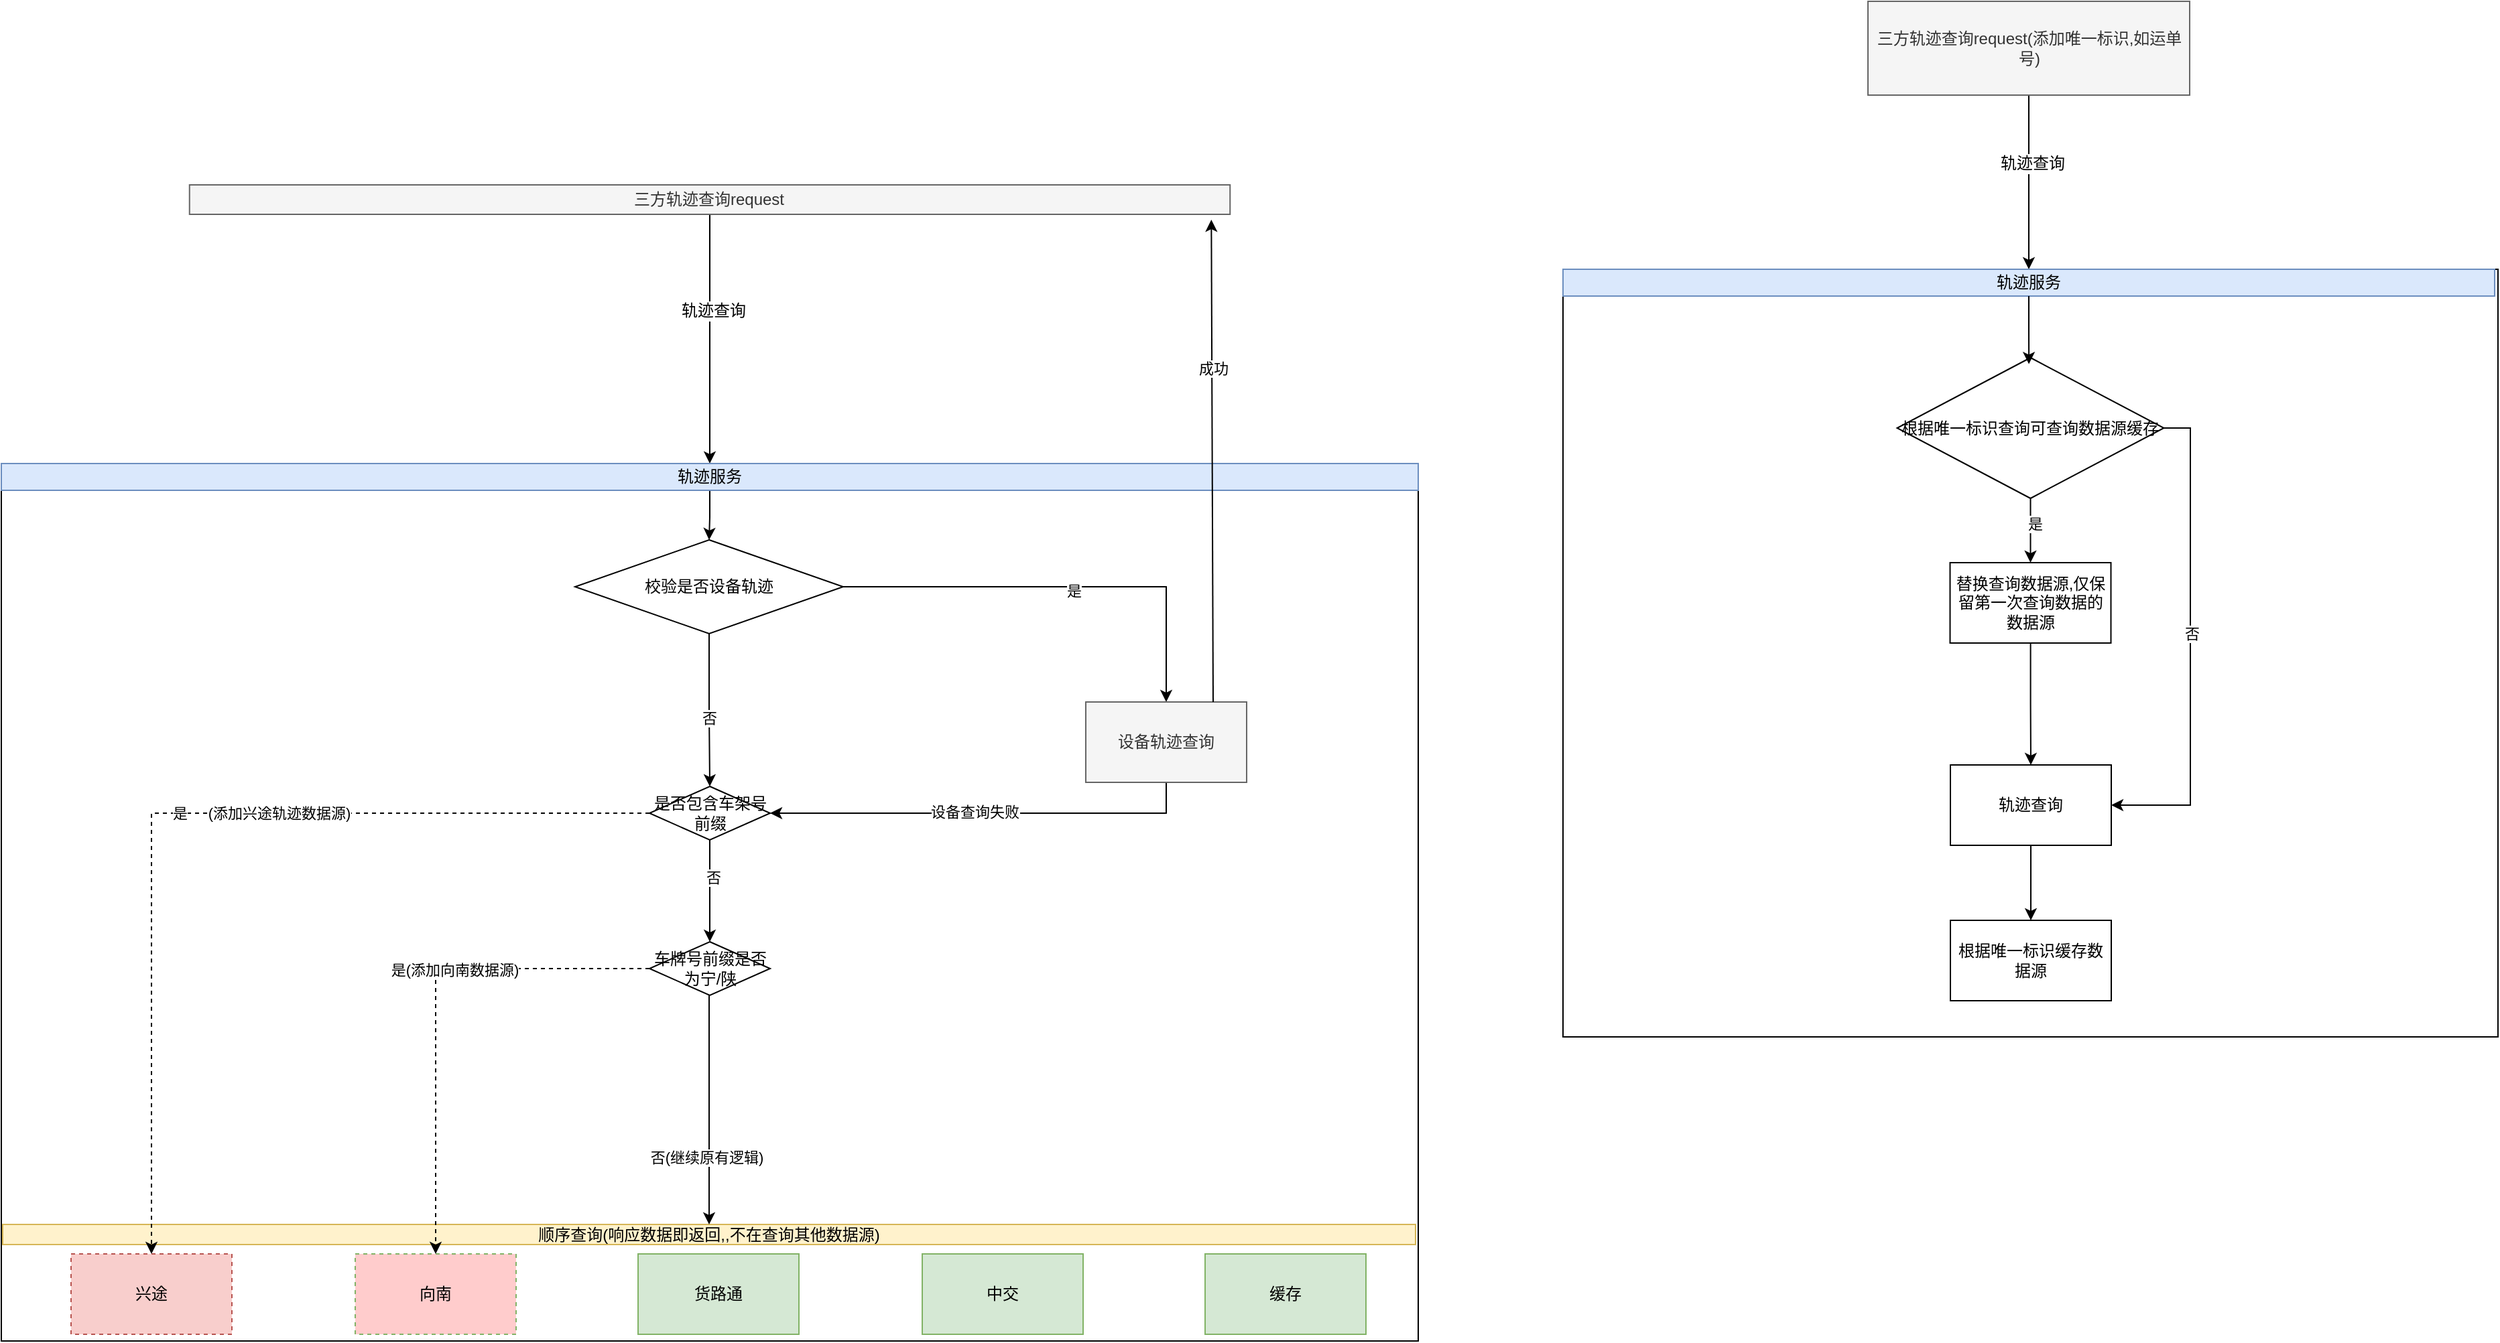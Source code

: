 <mxfile version="26.2.14">
  <diagram name="第 1 页" id="6D_Y1OzAaPjSYgPK3Ovo">
    <mxGraphModel dx="2066" dy="1126" grid="0" gridSize="10" guides="1" tooltips="1" connect="1" arrows="1" fold="1" page="1" pageScale="1" pageWidth="2339" pageHeight="3300" math="0" shadow="0">
      <root>
        <mxCell id="0" />
        <mxCell id="1" parent="0" />
        <mxCell id="jzSwPiA5SmMhQmbik8Ob-5" style="edgeStyle=orthogonalEdgeStyle;rounded=0;orthogonalLoop=1;jettySize=auto;html=1;exitX=0.5;exitY=1;exitDx=0;exitDy=0;entryX=0.5;entryY=0;entryDx=0;entryDy=0;" parent="1" source="jzSwPiA5SmMhQmbik8Ob-1" target="jzSwPiA5SmMhQmbik8Ob-4" edge="1">
          <mxGeometry relative="1" as="geometry" />
        </mxCell>
        <mxCell id="jzSwPiA5SmMhQmbik8Ob-6" value="&lt;font style=&quot;font-size: 12px;&quot;&gt;轨迹查询&lt;/font&gt;" style="edgeLabel;html=1;align=center;verticalAlign=middle;resizable=0;points=[];" parent="jzSwPiA5SmMhQmbik8Ob-5" vertex="1" connectable="0">
          <mxGeometry x="-0.224" y="2" relative="1" as="geometry">
            <mxPoint as="offset" />
          </mxGeometry>
        </mxCell>
        <mxCell id="jzSwPiA5SmMhQmbik8Ob-1" value="三方轨迹查询request" style="rounded=0;whiteSpace=wrap;html=1;fillColor=#f5f5f5;fontColor=#333333;strokeColor=#666666;" parent="1" vertex="1">
          <mxGeometry x="316.38" y="246" width="776.25" height="22" as="geometry" />
        </mxCell>
        <mxCell id="jzSwPiA5SmMhQmbik8Ob-3" value="" style="rounded=0;whiteSpace=wrap;html=1;" parent="1" vertex="1">
          <mxGeometry x="176" y="454" width="1057" height="655" as="geometry" />
        </mxCell>
        <mxCell id="jzSwPiA5SmMhQmbik8Ob-41" style="edgeStyle=orthogonalEdgeStyle;rounded=0;orthogonalLoop=1;jettySize=auto;html=1;entryX=0.5;entryY=0;entryDx=0;entryDy=0;" parent="1" source="jzSwPiA5SmMhQmbik8Ob-4" target="jzSwPiA5SmMhQmbik8Ob-40" edge="1">
          <mxGeometry relative="1" as="geometry" />
        </mxCell>
        <mxCell id="jzSwPiA5SmMhQmbik8Ob-4" value="轨迹服务" style="rounded=0;whiteSpace=wrap;html=1;fillColor=#dae8fc;strokeColor=#6c8ebf;" parent="1" vertex="1">
          <mxGeometry x="176" y="454" width="1057" height="20" as="geometry" />
        </mxCell>
        <mxCell id="jzSwPiA5SmMhQmbik8Ob-7" value="兴途" style="rounded=0;whiteSpace=wrap;html=1;dashed=1;fillColor=#f8cecc;strokeColor=#b85450;" parent="1" vertex="1">
          <mxGeometry x="228" y="1044" width="120" height="60" as="geometry" />
        </mxCell>
        <mxCell id="jzSwPiA5SmMhQmbik8Ob-8" value="向南" style="rounded=0;whiteSpace=wrap;html=1;fillColor=#FFCCCC;strokeColor=#82b366;dashed=1;" parent="1" vertex="1">
          <mxGeometry x="440" y="1044" width="120" height="60" as="geometry" />
        </mxCell>
        <mxCell id="jzSwPiA5SmMhQmbik8Ob-9" value="货路通" style="rounded=0;whiteSpace=wrap;html=1;fillColor=#d5e8d4;strokeColor=#82b366;" parent="1" vertex="1">
          <mxGeometry x="651" y="1044" width="120" height="60" as="geometry" />
        </mxCell>
        <mxCell id="jzSwPiA5SmMhQmbik8Ob-26" value="顺序查询(响应数据即返回,,不在查询其他数据源)" style="rounded=0;whiteSpace=wrap;html=1;fillColor=#fff2cc;strokeColor=#d6b656;" parent="1" vertex="1">
          <mxGeometry x="177" y="1022" width="1054" height="15" as="geometry" />
        </mxCell>
        <mxCell id="jzSwPiA5SmMhQmbik8Ob-10" value="中交" style="rounded=0;whiteSpace=wrap;html=1;fillColor=#d5e8d4;strokeColor=#82b366;" parent="1" vertex="1">
          <mxGeometry x="863" y="1044" width="120" height="60" as="geometry" />
        </mxCell>
        <mxCell id="jzSwPiA5SmMhQmbik8Ob-29" value="是" style="edgeStyle=orthogonalEdgeStyle;rounded=0;orthogonalLoop=1;jettySize=auto;html=1;entryX=0.5;entryY=0;entryDx=0;entryDy=0;dashed=1;" parent="1" source="jzSwPiA5SmMhQmbik8Ob-14" target="jzSwPiA5SmMhQmbik8Ob-7" edge="1">
          <mxGeometry relative="1" as="geometry" />
        </mxCell>
        <mxCell id="jzSwPiA5SmMhQmbik8Ob-58" value="(添加兴途轨迹数据源)" style="edgeLabel;html=1;align=center;verticalAlign=middle;resizable=0;points=[];" parent="jzSwPiA5SmMhQmbik8Ob-29" vertex="1" connectable="0">
          <mxGeometry x="-0.07" y="1" relative="1" as="geometry">
            <mxPoint x="49" y="-1" as="offset" />
          </mxGeometry>
        </mxCell>
        <mxCell id="L_R8jjP33GDQDXgNJR4n-18" style="edgeStyle=orthogonalEdgeStyle;rounded=0;orthogonalLoop=1;jettySize=auto;html=1;entryX=0.5;entryY=0;entryDx=0;entryDy=0;" edge="1" parent="1" source="jzSwPiA5SmMhQmbik8Ob-14" target="L_R8jjP33GDQDXgNJR4n-5">
          <mxGeometry relative="1" as="geometry" />
        </mxCell>
        <mxCell id="L_R8jjP33GDQDXgNJR4n-19" value="否" style="edgeLabel;html=1;align=center;verticalAlign=middle;resizable=0;points=[];" vertex="1" connectable="0" parent="L_R8jjP33GDQDXgNJR4n-18">
          <mxGeometry x="-0.263" y="2" relative="1" as="geometry">
            <mxPoint as="offset" />
          </mxGeometry>
        </mxCell>
        <mxCell id="jzSwPiA5SmMhQmbik8Ob-14" value="是否包含车架号前缀" style="rhombus;whiteSpace=wrap;html=1;" parent="1" vertex="1">
          <mxGeometry x="659.51" y="695" width="90" height="40" as="geometry" />
        </mxCell>
        <mxCell id="jzSwPiA5SmMhQmbik8Ob-51" style="edgeStyle=orthogonalEdgeStyle;rounded=0;orthogonalLoop=1;jettySize=auto;html=1;" parent="1" source="jzSwPiA5SmMhQmbik8Ob-40" target="jzSwPiA5SmMhQmbik8Ob-50" edge="1">
          <mxGeometry relative="1" as="geometry" />
        </mxCell>
        <mxCell id="jzSwPiA5SmMhQmbik8Ob-52" value="是" style="edgeLabel;html=1;align=center;verticalAlign=middle;resizable=0;points=[];" parent="jzSwPiA5SmMhQmbik8Ob-51" vertex="1" connectable="0">
          <mxGeometry x="0.053" y="-3" relative="1" as="geometry">
            <mxPoint as="offset" />
          </mxGeometry>
        </mxCell>
        <mxCell id="jzSwPiA5SmMhQmbik8Ob-56" style="edgeStyle=orthogonalEdgeStyle;rounded=0;orthogonalLoop=1;jettySize=auto;html=1;entryX=0.5;entryY=0;entryDx=0;entryDy=0;" parent="1" source="jzSwPiA5SmMhQmbik8Ob-40" target="jzSwPiA5SmMhQmbik8Ob-14" edge="1">
          <mxGeometry relative="1" as="geometry" />
        </mxCell>
        <mxCell id="jzSwPiA5SmMhQmbik8Ob-57" value="否" style="edgeLabel;html=1;align=center;verticalAlign=middle;resizable=0;points=[];" parent="jzSwPiA5SmMhQmbik8Ob-56" vertex="1" connectable="0">
          <mxGeometry x="0.103" y="-1" relative="1" as="geometry">
            <mxPoint as="offset" />
          </mxGeometry>
        </mxCell>
        <mxCell id="jzSwPiA5SmMhQmbik8Ob-40" value="校验是否设备轨迹" style="rhombus;whiteSpace=wrap;html=1;" parent="1" vertex="1">
          <mxGeometry x="604" y="511" width="200" height="70" as="geometry" />
        </mxCell>
        <mxCell id="L_R8jjP33GDQDXgNJR4n-23" style="edgeStyle=orthogonalEdgeStyle;rounded=0;orthogonalLoop=1;jettySize=auto;html=1;entryX=1;entryY=0.5;entryDx=0;entryDy=0;" edge="1" parent="1" source="jzSwPiA5SmMhQmbik8Ob-50" target="jzSwPiA5SmMhQmbik8Ob-14">
          <mxGeometry relative="1" as="geometry">
            <Array as="points">
              <mxPoint x="1045" y="715" />
            </Array>
          </mxGeometry>
        </mxCell>
        <mxCell id="L_R8jjP33GDQDXgNJR4n-24" value="设备查询失败" style="edgeLabel;html=1;align=center;verticalAlign=middle;resizable=0;points=[];" vertex="1" connectable="0" parent="L_R8jjP33GDQDXgNJR4n-23">
          <mxGeometry x="0.042" y="-1" relative="1" as="geometry">
            <mxPoint as="offset" />
          </mxGeometry>
        </mxCell>
        <mxCell id="jzSwPiA5SmMhQmbik8Ob-50" value="设备轨迹查询" style="rounded=0;whiteSpace=wrap;html=1;fillColor=#f5f5f5;fontColor=#333333;strokeColor=#666666;" parent="1" vertex="1">
          <mxGeometry x="985" y="632" width="120" height="60" as="geometry" />
        </mxCell>
        <mxCell id="jzSwPiA5SmMhQmbik8Ob-62" style="edgeStyle=orthogonalEdgeStyle;rounded=0;orthogonalLoop=1;jettySize=auto;html=1;exitX=0.5;exitY=1;exitDx=0;exitDy=0;entryX=0.5;entryY=0;entryDx=0;entryDy=0;" parent="1" source="jzSwPiA5SmMhQmbik8Ob-64" target="jzSwPiA5SmMhQmbik8Ob-67" edge="1">
          <mxGeometry relative="1" as="geometry" />
        </mxCell>
        <mxCell id="jzSwPiA5SmMhQmbik8Ob-63" value="&lt;font style=&quot;font-size: 12px;&quot;&gt;轨迹查询&lt;/font&gt;" style="edgeLabel;html=1;align=center;verticalAlign=middle;resizable=0;points=[];" parent="jzSwPiA5SmMhQmbik8Ob-62" vertex="1" connectable="0">
          <mxGeometry x="-0.224" y="2" relative="1" as="geometry">
            <mxPoint as="offset" />
          </mxGeometry>
        </mxCell>
        <mxCell id="jzSwPiA5SmMhQmbik8Ob-64" value="三方轨迹查询request(添加唯一标识,如运单号)" style="rounded=0;whiteSpace=wrap;html=1;fillColor=#f5f5f5;fontColor=#333333;strokeColor=#666666;" parent="1" vertex="1">
          <mxGeometry x="1568.5" y="109" width="240" height="70" as="geometry" />
        </mxCell>
        <mxCell id="jzSwPiA5SmMhQmbik8Ob-65" value="" style="rounded=0;whiteSpace=wrap;html=1;" parent="1" vertex="1">
          <mxGeometry x="1341" y="309" width="697.5" height="573" as="geometry" />
        </mxCell>
        <mxCell id="jzSwPiA5SmMhQmbik8Ob-67" value="轨迹服务" style="rounded=0;whiteSpace=wrap;html=1;fillColor=#dae8fc;strokeColor=#6c8ebf;" parent="1" vertex="1">
          <mxGeometry x="1341" y="309" width="695" height="20" as="geometry" />
        </mxCell>
        <mxCell id="jzSwPiA5SmMhQmbik8Ob-89" style="edgeStyle=orthogonalEdgeStyle;rounded=0;orthogonalLoop=1;jettySize=auto;html=1;" parent="1" source="jzSwPiA5SmMhQmbik8Ob-86" target="jzSwPiA5SmMhQmbik8Ob-88" edge="1">
          <mxGeometry relative="1" as="geometry" />
        </mxCell>
        <mxCell id="jzSwPiA5SmMhQmbik8Ob-90" value="是" style="edgeLabel;html=1;align=center;verticalAlign=middle;resizable=0;points=[];" parent="jzSwPiA5SmMhQmbik8Ob-89" vertex="1" connectable="0">
          <mxGeometry x="-0.209" y="3" relative="1" as="geometry">
            <mxPoint as="offset" />
          </mxGeometry>
        </mxCell>
        <mxCell id="jzSwPiA5SmMhQmbik8Ob-94" style="edgeStyle=orthogonalEdgeStyle;rounded=0;orthogonalLoop=1;jettySize=auto;html=1;entryX=1;entryY=0.5;entryDx=0;entryDy=0;" parent="1" source="jzSwPiA5SmMhQmbik8Ob-86" target="jzSwPiA5SmMhQmbik8Ob-91" edge="1">
          <mxGeometry relative="1" as="geometry">
            <Array as="points">
              <mxPoint x="1809" y="428" />
              <mxPoint x="1809" y="709" />
            </Array>
          </mxGeometry>
        </mxCell>
        <mxCell id="jzSwPiA5SmMhQmbik8Ob-96" value="否" style="edgeLabel;html=1;align=center;verticalAlign=middle;resizable=0;points=[];" parent="jzSwPiA5SmMhQmbik8Ob-94" vertex="1" connectable="0">
          <mxGeometry x="-0.041" y="1" relative="1" as="geometry">
            <mxPoint as="offset" />
          </mxGeometry>
        </mxCell>
        <mxCell id="jzSwPiA5SmMhQmbik8Ob-86" value="根据唯一标识查询可查询数据源缓存" style="rhombus;whiteSpace=wrap;html=1;" parent="1" vertex="1">
          <mxGeometry x="1590.25" y="375" width="199" height="105" as="geometry" />
        </mxCell>
        <mxCell id="jzSwPiA5SmMhQmbik8Ob-92" style="edgeStyle=orthogonalEdgeStyle;rounded=0;orthogonalLoop=1;jettySize=auto;html=1;entryX=0.5;entryY=0;entryDx=0;entryDy=0;" parent="1" source="jzSwPiA5SmMhQmbik8Ob-88" target="jzSwPiA5SmMhQmbik8Ob-91" edge="1">
          <mxGeometry relative="1" as="geometry" />
        </mxCell>
        <mxCell id="jzSwPiA5SmMhQmbik8Ob-88" value="替换查询数据源,仅保留第一次查询数据的数据源" style="rounded=0;whiteSpace=wrap;html=1;" parent="1" vertex="1">
          <mxGeometry x="1629.75" y="528" width="120" height="60" as="geometry" />
        </mxCell>
        <mxCell id="jzSwPiA5SmMhQmbik8Ob-100" style="edgeStyle=orthogonalEdgeStyle;rounded=0;orthogonalLoop=1;jettySize=auto;html=1;entryX=0.5;entryY=0;entryDx=0;entryDy=0;" parent="1" source="jzSwPiA5SmMhQmbik8Ob-91" target="jzSwPiA5SmMhQmbik8Ob-99" edge="1">
          <mxGeometry relative="1" as="geometry" />
        </mxCell>
        <mxCell id="jzSwPiA5SmMhQmbik8Ob-91" value="轨迹查询" style="rounded=0;whiteSpace=wrap;html=1;" parent="1" vertex="1">
          <mxGeometry x="1630" y="679" width="120" height="60" as="geometry" />
        </mxCell>
        <mxCell id="jzSwPiA5SmMhQmbik8Ob-99" value="根据唯一标识缓存数据源" style="rounded=0;whiteSpace=wrap;html=1;" parent="1" vertex="1">
          <mxGeometry x="1630" y="795" width="120" height="60" as="geometry" />
        </mxCell>
        <mxCell id="jzSwPiA5SmMhQmbik8Ob-101" style="edgeStyle=orthogonalEdgeStyle;rounded=0;orthogonalLoop=1;jettySize=auto;html=1;entryX=0.494;entryY=0.045;entryDx=0;entryDy=0;entryPerimeter=0;" parent="1" source="jzSwPiA5SmMhQmbik8Ob-67" target="jzSwPiA5SmMhQmbik8Ob-86" edge="1">
          <mxGeometry relative="1" as="geometry" />
        </mxCell>
        <mxCell id="7UzMW6fhnClQkRHmtL1S-5" value="" style="endArrow=classic;html=1;rounded=0;entryX=0.982;entryY=1.182;entryDx=0;entryDy=0;entryPerimeter=0;" parent="1" edge="1" target="jzSwPiA5SmMhQmbik8Ob-1">
          <mxGeometry width="50" height="50" relative="1" as="geometry">
            <mxPoint x="1080" y="632" as="sourcePoint" />
            <mxPoint x="1078" y="277" as="targetPoint" />
          </mxGeometry>
        </mxCell>
        <mxCell id="7UzMW6fhnClQkRHmtL1S-6" value="成功" style="edgeLabel;html=1;align=center;verticalAlign=middle;resizable=0;points=[];" parent="7UzMW6fhnClQkRHmtL1S-5" vertex="1" connectable="0">
          <mxGeometry x="0.385" y="-1" relative="1" as="geometry">
            <mxPoint as="offset" />
          </mxGeometry>
        </mxCell>
        <mxCell id="L_R8jjP33GDQDXgNJR4n-12" style="edgeStyle=orthogonalEdgeStyle;rounded=0;orthogonalLoop=1;jettySize=auto;html=1;dashed=1;" edge="1" parent="1" source="L_R8jjP33GDQDXgNJR4n-5" target="jzSwPiA5SmMhQmbik8Ob-8">
          <mxGeometry relative="1" as="geometry" />
        </mxCell>
        <mxCell id="L_R8jjP33GDQDXgNJR4n-13" value="是(添加向南数据源)" style="edgeLabel;html=1;align=center;verticalAlign=middle;resizable=0;points=[];" vertex="1" connectable="0" parent="L_R8jjP33GDQDXgNJR4n-12">
          <mxGeometry x="-0.219" y="1" relative="1" as="geometry">
            <mxPoint as="offset" />
          </mxGeometry>
        </mxCell>
        <mxCell id="L_R8jjP33GDQDXgNJR4n-14" style="edgeStyle=orthogonalEdgeStyle;rounded=0;orthogonalLoop=1;jettySize=auto;html=1;entryX=0.5;entryY=0;entryDx=0;entryDy=0;" edge="1" parent="1" source="L_R8jjP33GDQDXgNJR4n-5" target="jzSwPiA5SmMhQmbik8Ob-26">
          <mxGeometry relative="1" as="geometry">
            <mxPoint x="599" y="833" as="sourcePoint" />
            <mxPoint x="749" y="1000" as="targetPoint" />
            <Array as="points">
              <mxPoint x="704" y="833" />
            </Array>
          </mxGeometry>
        </mxCell>
        <mxCell id="L_R8jjP33GDQDXgNJR4n-15" value="否(继续原有逻辑)" style="edgeLabel;html=1;align=center;verticalAlign=middle;resizable=0;points=[];" vertex="1" connectable="0" parent="L_R8jjP33GDQDXgNJR4n-14">
          <mxGeometry x="0.415" y="-2" relative="1" as="geometry">
            <mxPoint as="offset" />
          </mxGeometry>
        </mxCell>
        <mxCell id="L_R8jjP33GDQDXgNJR4n-5" value="车牌号前缀是否为宁/陕" style="rhombus;whiteSpace=wrap;html=1;" vertex="1" parent="1">
          <mxGeometry x="659.51" y="811" width="90" height="40" as="geometry" />
        </mxCell>
        <mxCell id="L_R8jjP33GDQDXgNJR4n-22" value="缓存" style="rounded=0;whiteSpace=wrap;html=1;fillColor=#d5e8d4;strokeColor=#82b366;" vertex="1" parent="1">
          <mxGeometry x="1074" y="1044" width="120" height="60" as="geometry" />
        </mxCell>
      </root>
    </mxGraphModel>
  </diagram>
</mxfile>
